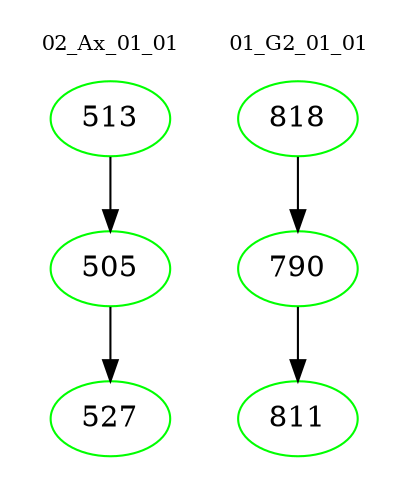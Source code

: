 digraph{
subgraph cluster_0 {
color = white
label = "02_Ax_01_01";
fontsize=10;
T0_513 [label="513", color="green"]
T0_513 -> T0_505 [color="black"]
T0_505 [label="505", color="green"]
T0_505 -> T0_527 [color="black"]
T0_527 [label="527", color="green"]
}
subgraph cluster_1 {
color = white
label = "01_G2_01_01";
fontsize=10;
T1_818 [label="818", color="green"]
T1_818 -> T1_790 [color="black"]
T1_790 [label="790", color="green"]
T1_790 -> T1_811 [color="black"]
T1_811 [label="811", color="green"]
}
}
